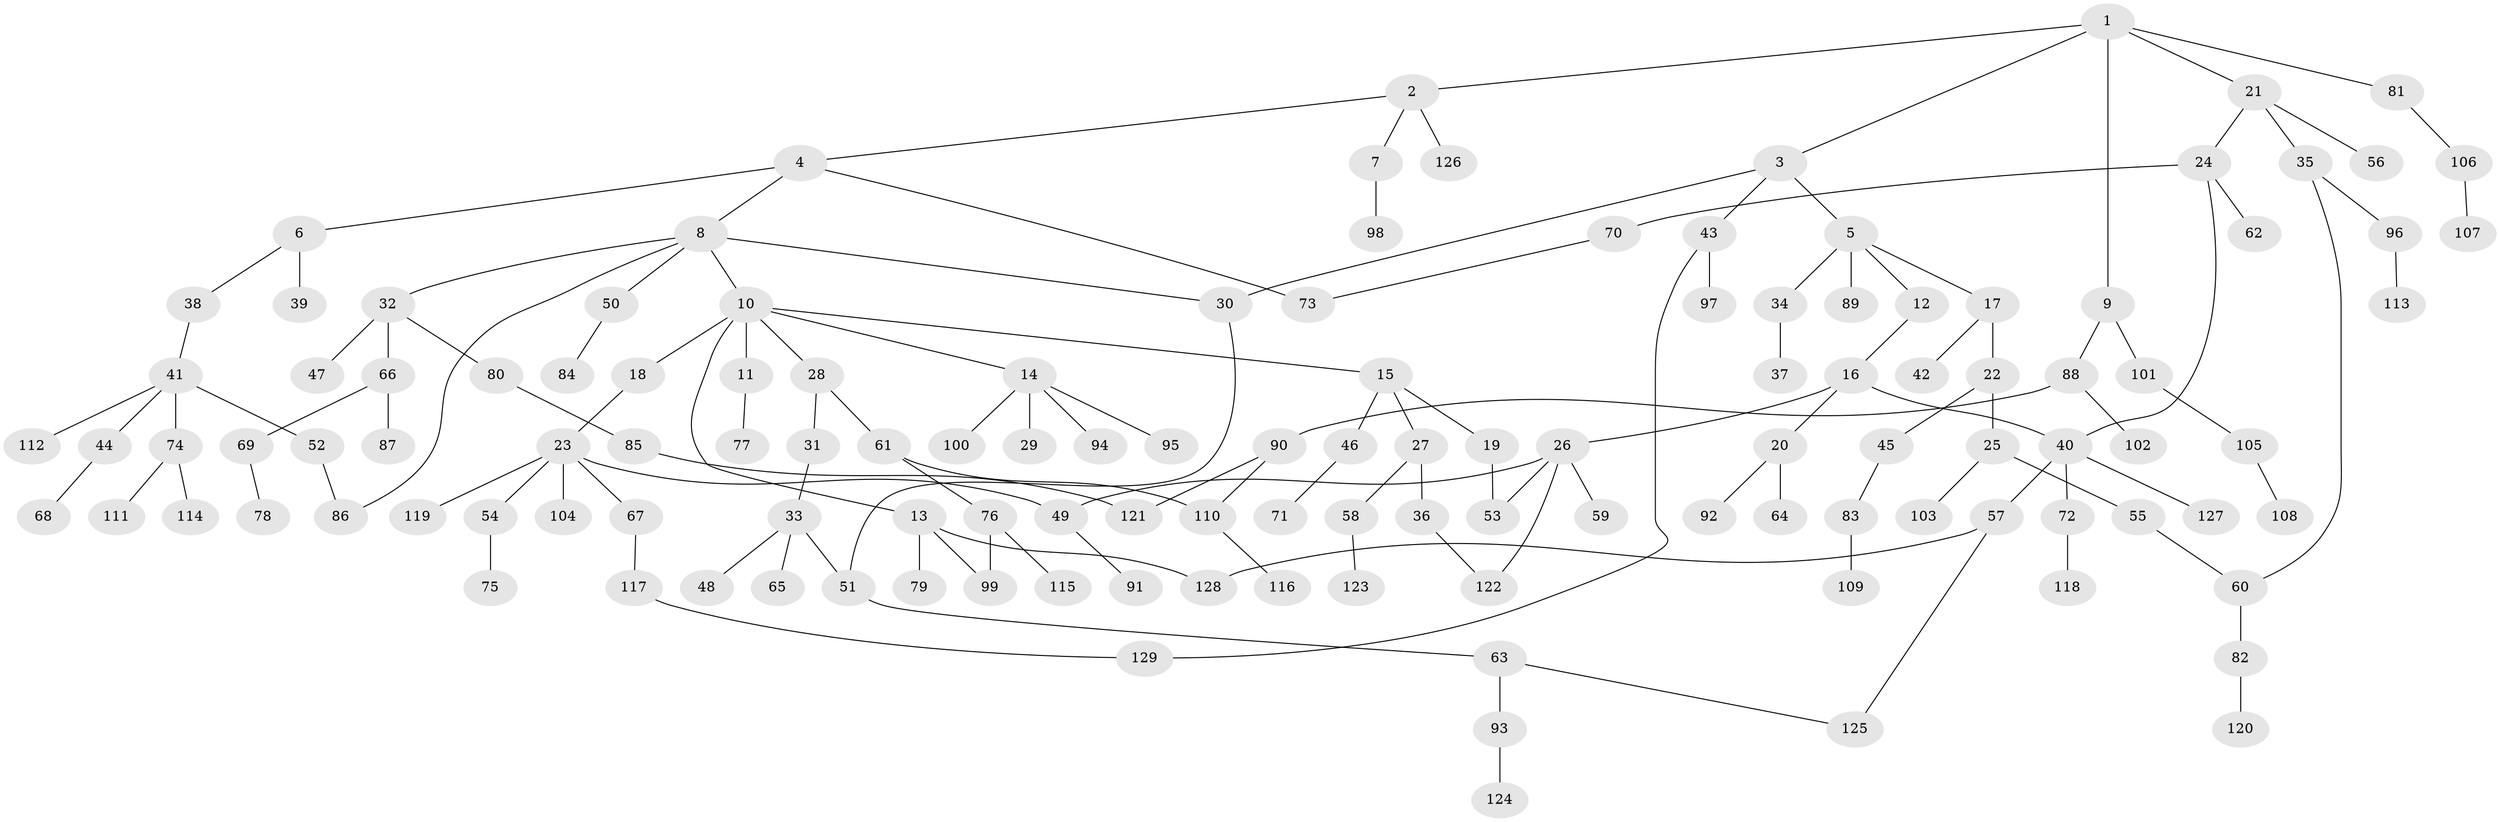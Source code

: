 // coarse degree distribution, {6: 0.047058823529411764, 3: 0.09411764705882353, 5: 0.058823529411764705, 1: 0.43529411764705883, 7: 0.023529411764705882, 2: 0.24705882352941178, 4: 0.09411764705882353}
// Generated by graph-tools (version 1.1) at 2025/41/03/06/25 10:41:27]
// undirected, 129 vertices, 143 edges
graph export_dot {
graph [start="1"]
  node [color=gray90,style=filled];
  1;
  2;
  3;
  4;
  5;
  6;
  7;
  8;
  9;
  10;
  11;
  12;
  13;
  14;
  15;
  16;
  17;
  18;
  19;
  20;
  21;
  22;
  23;
  24;
  25;
  26;
  27;
  28;
  29;
  30;
  31;
  32;
  33;
  34;
  35;
  36;
  37;
  38;
  39;
  40;
  41;
  42;
  43;
  44;
  45;
  46;
  47;
  48;
  49;
  50;
  51;
  52;
  53;
  54;
  55;
  56;
  57;
  58;
  59;
  60;
  61;
  62;
  63;
  64;
  65;
  66;
  67;
  68;
  69;
  70;
  71;
  72;
  73;
  74;
  75;
  76;
  77;
  78;
  79;
  80;
  81;
  82;
  83;
  84;
  85;
  86;
  87;
  88;
  89;
  90;
  91;
  92;
  93;
  94;
  95;
  96;
  97;
  98;
  99;
  100;
  101;
  102;
  103;
  104;
  105;
  106;
  107;
  108;
  109;
  110;
  111;
  112;
  113;
  114;
  115;
  116;
  117;
  118;
  119;
  120;
  121;
  122;
  123;
  124;
  125;
  126;
  127;
  128;
  129;
  1 -- 2;
  1 -- 3;
  1 -- 9;
  1 -- 21;
  1 -- 81;
  2 -- 4;
  2 -- 7;
  2 -- 126;
  3 -- 5;
  3 -- 30;
  3 -- 43;
  4 -- 6;
  4 -- 8;
  4 -- 73;
  5 -- 12;
  5 -- 17;
  5 -- 34;
  5 -- 89;
  6 -- 38;
  6 -- 39;
  7 -- 98;
  8 -- 10;
  8 -- 32;
  8 -- 50;
  8 -- 86;
  8 -- 30;
  9 -- 88;
  9 -- 101;
  10 -- 11;
  10 -- 13;
  10 -- 14;
  10 -- 15;
  10 -- 18;
  10 -- 28;
  11 -- 77;
  12 -- 16;
  13 -- 79;
  13 -- 99;
  13 -- 128;
  14 -- 29;
  14 -- 94;
  14 -- 95;
  14 -- 100;
  15 -- 19;
  15 -- 27;
  15 -- 46;
  16 -- 20;
  16 -- 26;
  16 -- 40;
  17 -- 22;
  17 -- 42;
  18 -- 23;
  19 -- 53;
  20 -- 64;
  20 -- 92;
  21 -- 24;
  21 -- 35;
  21 -- 56;
  22 -- 25;
  22 -- 45;
  23 -- 54;
  23 -- 67;
  23 -- 104;
  23 -- 119;
  23 -- 49;
  24 -- 62;
  24 -- 70;
  24 -- 40;
  25 -- 55;
  25 -- 103;
  26 -- 49;
  26 -- 53;
  26 -- 59;
  26 -- 122;
  27 -- 36;
  27 -- 58;
  28 -- 31;
  28 -- 61;
  30 -- 51;
  31 -- 33;
  32 -- 47;
  32 -- 66;
  32 -- 80;
  33 -- 48;
  33 -- 65;
  33 -- 51;
  34 -- 37;
  35 -- 96;
  35 -- 60;
  36 -- 122;
  38 -- 41;
  40 -- 57;
  40 -- 72;
  40 -- 127;
  41 -- 44;
  41 -- 52;
  41 -- 74;
  41 -- 112;
  43 -- 97;
  43 -- 129;
  44 -- 68;
  45 -- 83;
  46 -- 71;
  49 -- 91;
  50 -- 84;
  51 -- 63;
  52 -- 86;
  54 -- 75;
  55 -- 60;
  57 -- 125;
  57 -- 128;
  58 -- 123;
  60 -- 82;
  61 -- 76;
  61 -- 110;
  63 -- 93;
  63 -- 125;
  66 -- 69;
  66 -- 87;
  67 -- 117;
  69 -- 78;
  70 -- 73;
  72 -- 118;
  74 -- 111;
  74 -- 114;
  76 -- 115;
  76 -- 99;
  80 -- 85;
  81 -- 106;
  82 -- 120;
  83 -- 109;
  85 -- 121;
  88 -- 90;
  88 -- 102;
  90 -- 110;
  90 -- 121;
  93 -- 124;
  96 -- 113;
  101 -- 105;
  105 -- 108;
  106 -- 107;
  110 -- 116;
  117 -- 129;
}
